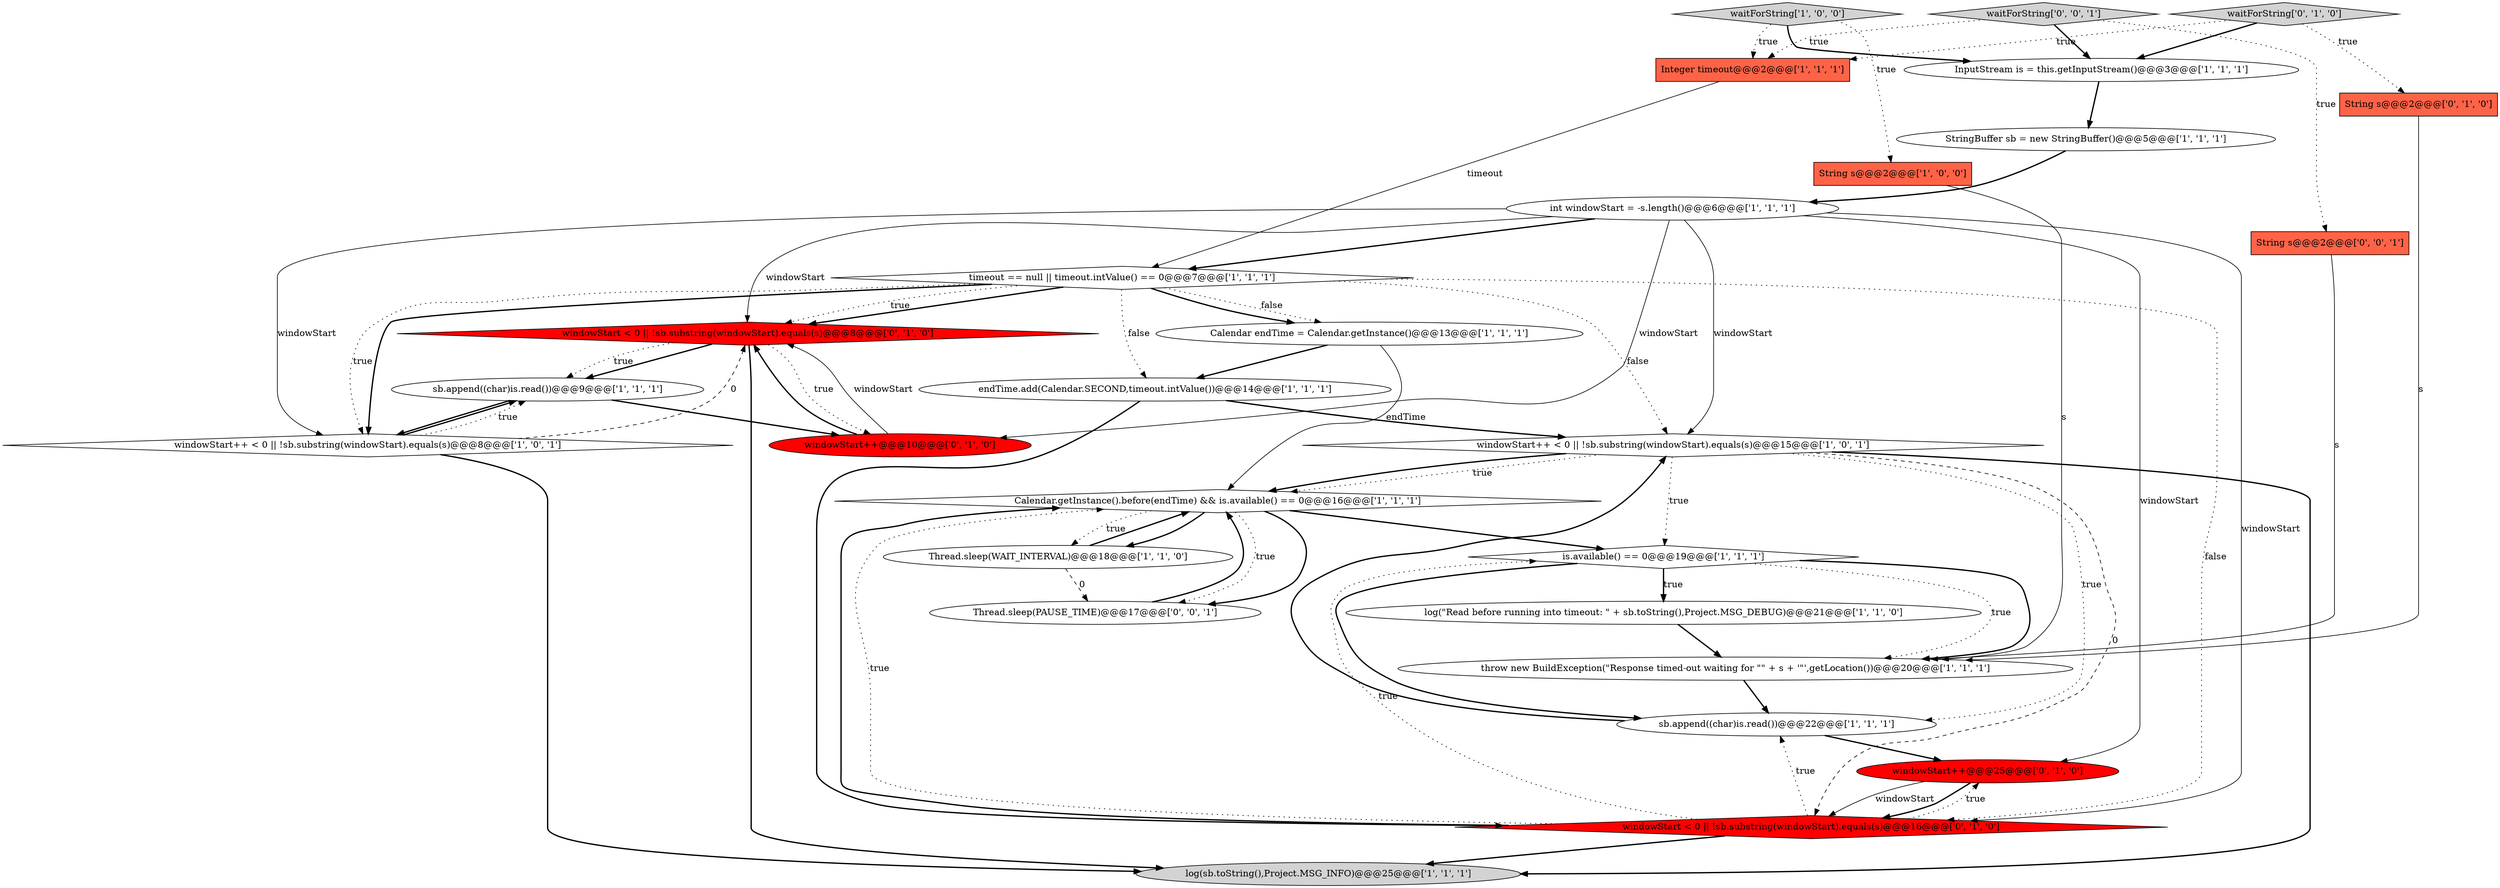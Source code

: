 digraph {
23 [style = filled, label = "windowStart < 0 || !sb.substring(windowStart).equals(s)@@@8@@@['0', '1', '0']", fillcolor = red, shape = diamond image = "AAA1AAABBB2BBB"];
26 [style = filled, label = "waitForString['0', '0', '1']", fillcolor = lightgray, shape = diamond image = "AAA0AAABBB3BBB"];
7 [style = filled, label = "Calendar endTime = Calendar.getInstance()@@@13@@@['1', '1', '1']", fillcolor = white, shape = ellipse image = "AAA0AAABBB1BBB"];
4 [style = filled, label = "int windowStart = -s.length()@@@6@@@['1', '1', '1']", fillcolor = white, shape = ellipse image = "AAA0AAABBB1BBB"];
21 [style = filled, label = "waitForString['0', '1', '0']", fillcolor = lightgray, shape = diamond image = "AAA0AAABBB2BBB"];
14 [style = filled, label = "log(sb.toString(),Project.MSG_INFO)@@@25@@@['1', '1', '1']", fillcolor = lightgray, shape = ellipse image = "AAA0AAABBB1BBB"];
0 [style = filled, label = "String s@@@2@@@['1', '0', '0']", fillcolor = tomato, shape = box image = "AAA0AAABBB1BBB"];
5 [style = filled, label = "Integer timeout@@@2@@@['1', '1', '1']", fillcolor = tomato, shape = box image = "AAA0AAABBB1BBB"];
11 [style = filled, label = "Thread.sleep(WAIT_INTERVAL)@@@18@@@['1', '1', '0']", fillcolor = white, shape = ellipse image = "AAA0AAABBB1BBB"];
2 [style = filled, label = "StringBuffer sb = new StringBuffer()@@@5@@@['1', '1', '1']", fillcolor = white, shape = ellipse image = "AAA0AAABBB1BBB"];
18 [style = filled, label = "Calendar.getInstance().before(endTime) && is.available() == 0@@@16@@@['1', '1', '1']", fillcolor = white, shape = diamond image = "AAA0AAABBB1BBB"];
24 [style = filled, label = "windowStart++@@@10@@@['0', '1', '0']", fillcolor = red, shape = ellipse image = "AAA1AAABBB2BBB"];
10 [style = filled, label = "InputStream is = this.getInputStream()@@@3@@@['1', '1', '1']", fillcolor = white, shape = ellipse image = "AAA0AAABBB1BBB"];
12 [style = filled, label = "sb.append((char)is.read())@@@22@@@['1', '1', '1']", fillcolor = white, shape = ellipse image = "AAA0AAABBB1BBB"];
19 [style = filled, label = "windowStart++@@@25@@@['0', '1', '0']", fillcolor = red, shape = ellipse image = "AAA1AAABBB2BBB"];
9 [style = filled, label = "is.available() == 0@@@19@@@['1', '1', '1']", fillcolor = white, shape = diamond image = "AAA0AAABBB1BBB"];
27 [style = filled, label = "Thread.sleep(PAUSE_TIME)@@@17@@@['0', '0', '1']", fillcolor = white, shape = ellipse image = "AAA0AAABBB3BBB"];
16 [style = filled, label = "log(\"Read before running into timeout: \" + sb.toString(),Project.MSG_DEBUG)@@@21@@@['1', '1', '0']", fillcolor = white, shape = ellipse image = "AAA0AAABBB1BBB"];
20 [style = filled, label = "String s@@@2@@@['0', '1', '0']", fillcolor = tomato, shape = box image = "AAA0AAABBB2BBB"];
17 [style = filled, label = "waitForString['1', '0', '0']", fillcolor = lightgray, shape = diamond image = "AAA0AAABBB1BBB"];
3 [style = filled, label = "timeout == null || timeout.intValue() == 0@@@7@@@['1', '1', '1']", fillcolor = white, shape = diamond image = "AAA0AAABBB1BBB"];
15 [style = filled, label = "sb.append((char)is.read())@@@9@@@['1', '1', '1']", fillcolor = white, shape = ellipse image = "AAA0AAABBB1BBB"];
8 [style = filled, label = "throw new BuildException(\"Response timed-out waiting for \"\" + s + '\"',getLocation())@@@20@@@['1', '1', '1']", fillcolor = white, shape = ellipse image = "AAA0AAABBB1BBB"];
13 [style = filled, label = "windowStart++ < 0 || !sb.substring(windowStart).equals(s)@@@15@@@['1', '0', '1']", fillcolor = white, shape = diamond image = "AAA0AAABBB1BBB"];
25 [style = filled, label = "String s@@@2@@@['0', '0', '1']", fillcolor = tomato, shape = box image = "AAA0AAABBB3BBB"];
1 [style = filled, label = "endTime.add(Calendar.SECOND,timeout.intValue())@@@14@@@['1', '1', '1']", fillcolor = white, shape = ellipse image = "AAA0AAABBB1BBB"];
6 [style = filled, label = "windowStart++ < 0 || !sb.substring(windowStart).equals(s)@@@8@@@['1', '0', '1']", fillcolor = white, shape = diamond image = "AAA0AAABBB1BBB"];
22 [style = filled, label = "windowStart < 0 || !sb.substring(windowStart).equals(s)@@@16@@@['0', '1', '0']", fillcolor = red, shape = diamond image = "AAA1AAABBB2BBB"];
17->10 [style = bold, label=""];
4->3 [style = bold, label=""];
21->10 [style = bold, label=""];
27->18 [style = bold, label=""];
13->18 [style = dotted, label="true"];
17->0 [style = dotted, label="true"];
7->1 [style = bold, label=""];
22->19 [style = dotted, label="true"];
22->18 [style = dotted, label="true"];
21->20 [style = dotted, label="true"];
16->8 [style = bold, label=""];
13->12 [style = dotted, label="true"];
26->10 [style = bold, label=""];
26->25 [style = dotted, label="true"];
18->11 [style = bold, label=""];
23->15 [style = bold, label=""];
3->7 [style = dotted, label="false"];
3->6 [style = bold, label=""];
7->18 [style = solid, label="endTime"];
15->6 [style = bold, label=""];
11->27 [style = dashed, label="0"];
3->6 [style = dotted, label="true"];
9->8 [style = bold, label=""];
20->8 [style = solid, label="s"];
2->4 [style = bold, label=""];
24->23 [style = solid, label="windowStart"];
1->13 [style = bold, label=""];
4->19 [style = solid, label="windowStart"];
11->18 [style = bold, label=""];
6->15 [style = bold, label=""];
9->16 [style = bold, label=""];
22->12 [style = dotted, label="true"];
1->22 [style = bold, label=""];
23->14 [style = bold, label=""];
6->14 [style = bold, label=""];
9->8 [style = dotted, label="true"];
12->13 [style = bold, label=""];
19->22 [style = solid, label="windowStart"];
3->23 [style = bold, label=""];
18->11 [style = dotted, label="true"];
22->18 [style = bold, label=""];
0->8 [style = solid, label="s"];
4->6 [style = solid, label="windowStart"];
3->7 [style = bold, label=""];
18->27 [style = bold, label=""];
15->24 [style = bold, label=""];
4->13 [style = solid, label="windowStart"];
6->23 [style = dashed, label="0"];
18->9 [style = bold, label=""];
3->23 [style = dotted, label="true"];
5->3 [style = solid, label="timeout"];
3->22 [style = dotted, label="false"];
10->2 [style = bold, label=""];
17->5 [style = dotted, label="true"];
4->23 [style = solid, label="windowStart"];
9->12 [style = bold, label=""];
6->15 [style = dotted, label="true"];
23->15 [style = dotted, label="true"];
4->22 [style = solid, label="windowStart"];
9->16 [style = dotted, label="true"];
4->24 [style = solid, label="windowStart"];
22->14 [style = bold, label=""];
12->19 [style = bold, label=""];
3->1 [style = dotted, label="false"];
22->9 [style = dotted, label="true"];
19->22 [style = bold, label=""];
13->14 [style = bold, label=""];
3->13 [style = dotted, label="false"];
23->24 [style = dotted, label="true"];
8->12 [style = bold, label=""];
18->27 [style = dotted, label="true"];
25->8 [style = solid, label="s"];
13->18 [style = bold, label=""];
26->5 [style = dotted, label="true"];
13->22 [style = dashed, label="0"];
21->5 [style = dotted, label="true"];
24->23 [style = bold, label=""];
13->9 [style = dotted, label="true"];
}
